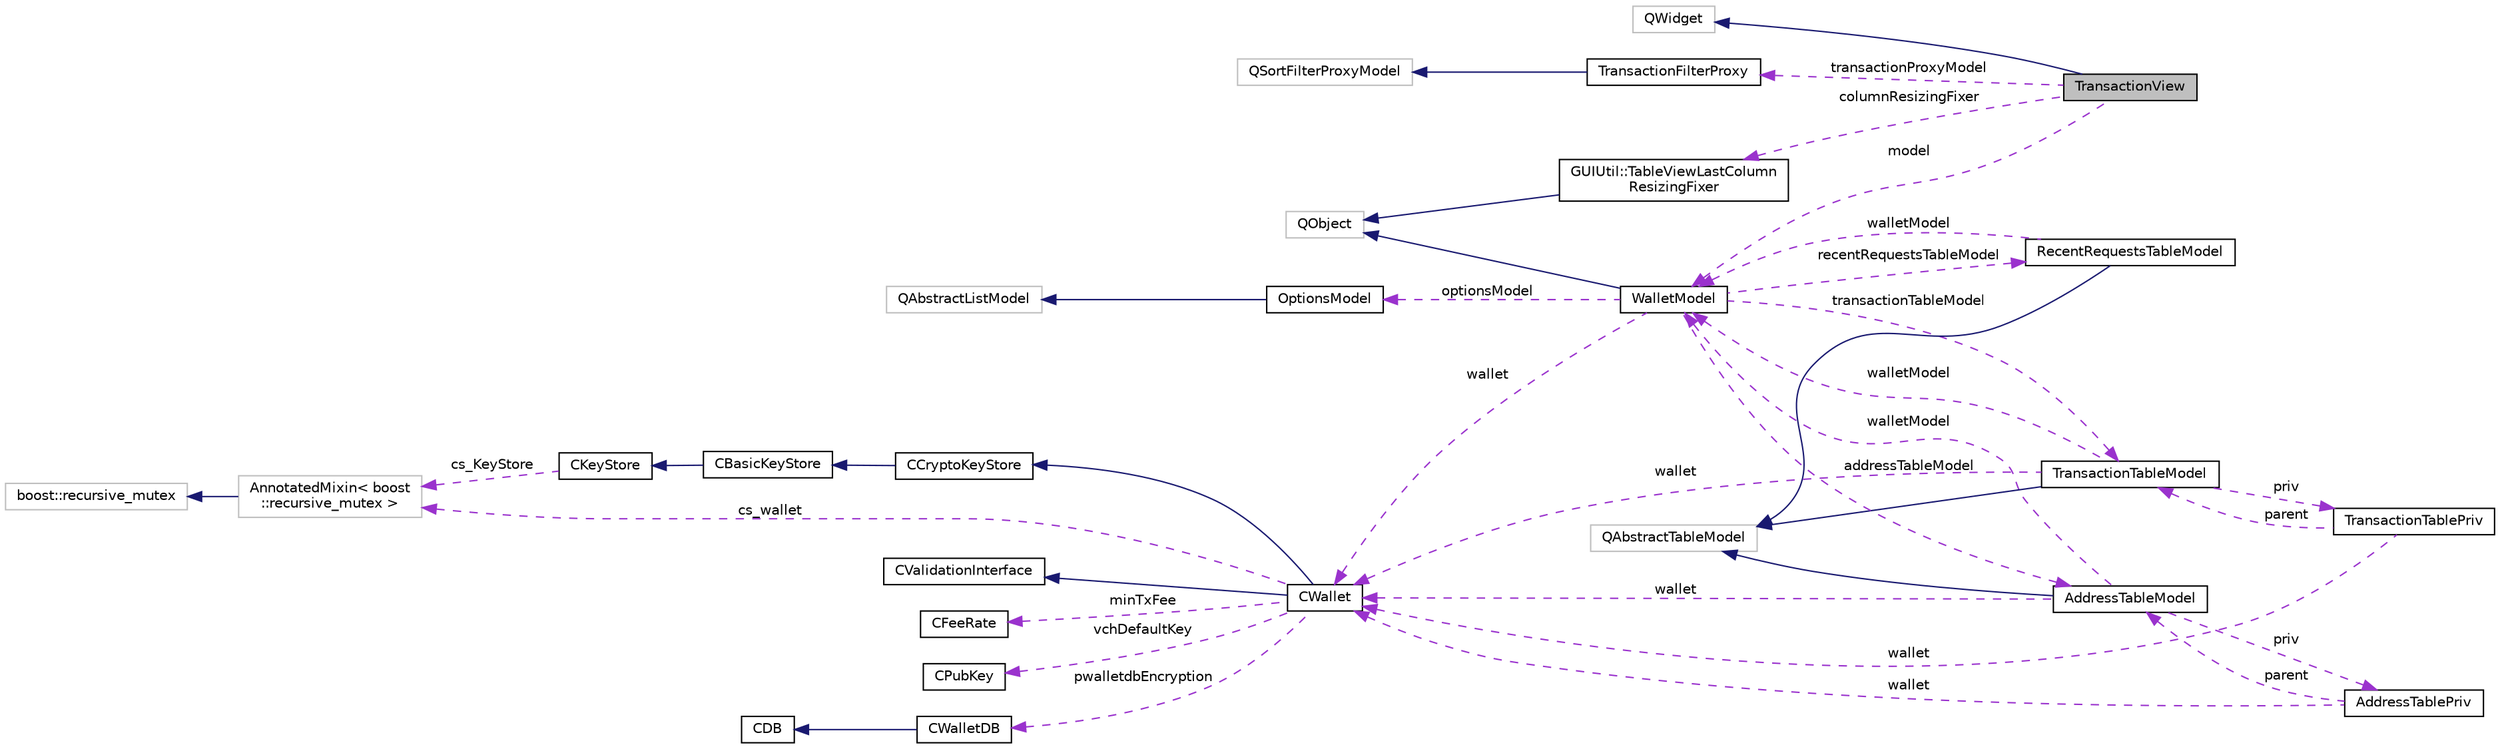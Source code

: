digraph "TransactionView"
{
  edge [fontname="Helvetica",fontsize="10",labelfontname="Helvetica",labelfontsize="10"];
  node [fontname="Helvetica",fontsize="10",shape=record];
  rankdir="LR";
  Node2 [label="TransactionView",height=0.2,width=0.4,color="black", fillcolor="grey75", style="filled", fontcolor="black"];
  Node3 -> Node2 [dir="back",color="midnightblue",fontsize="10",style="solid",fontname="Helvetica"];
  Node3 [label="QWidget",height=0.2,width=0.4,color="grey75", fillcolor="white", style="filled"];
  Node4 -> Node2 [dir="back",color="darkorchid3",fontsize="10",style="dashed",label=" columnResizingFixer" ,fontname="Helvetica"];
  Node4 [label="GUIUtil::TableViewLastColumn\lResizingFixer",height=0.2,width=0.4,color="black", fillcolor="white", style="filled",URL="$class_g_u_i_util_1_1_table_view_last_column_resizing_fixer.html",tooltip="Makes a QTableView last column feel as if it was being resized from its left border. "];
  Node5 -> Node4 [dir="back",color="midnightblue",fontsize="10",style="solid",fontname="Helvetica"];
  Node5 [label="QObject",height=0.2,width=0.4,color="grey75", fillcolor="white", style="filled"];
  Node6 -> Node2 [dir="back",color="darkorchid3",fontsize="10",style="dashed",label=" transactionProxyModel" ,fontname="Helvetica"];
  Node6 [label="TransactionFilterProxy",height=0.2,width=0.4,color="black", fillcolor="white", style="filled",URL="$class_transaction_filter_proxy.html",tooltip="Filter the transaction list according to pre-specified rules. "];
  Node7 -> Node6 [dir="back",color="midnightblue",fontsize="10",style="solid",fontname="Helvetica"];
  Node7 [label="QSortFilterProxyModel",height=0.2,width=0.4,color="grey75", fillcolor="white", style="filled"];
  Node8 -> Node2 [dir="back",color="darkorchid3",fontsize="10",style="dashed",label=" model" ,fontname="Helvetica"];
  Node8 [label="WalletModel",height=0.2,width=0.4,color="black", fillcolor="white", style="filled",URL="$class_wallet_model.html",tooltip="Interface to Bitcoin wallet from Qt view code. "];
  Node5 -> Node8 [dir="back",color="midnightblue",fontsize="10",style="solid",fontname="Helvetica"];
  Node9 -> Node8 [dir="back",color="darkorchid3",fontsize="10",style="dashed",label=" transactionTableModel" ,fontname="Helvetica"];
  Node9 [label="TransactionTableModel",height=0.2,width=0.4,color="black", fillcolor="white", style="filled",URL="$class_transaction_table_model.html",tooltip="UI model for the transaction table of a wallet. "];
  Node10 -> Node9 [dir="back",color="midnightblue",fontsize="10",style="solid",fontname="Helvetica"];
  Node10 [label="QAbstractTableModel",height=0.2,width=0.4,color="grey75", fillcolor="white", style="filled"];
  Node11 -> Node9 [dir="back",color="darkorchid3",fontsize="10",style="dashed",label=" priv" ,fontname="Helvetica"];
  Node11 [label="TransactionTablePriv",height=0.2,width=0.4,color="black", fillcolor="white", style="filled",URL="$class_transaction_table_priv.html"];
  Node9 -> Node11 [dir="back",color="darkorchid3",fontsize="10",style="dashed",label=" parent" ,fontname="Helvetica"];
  Node12 -> Node11 [dir="back",color="darkorchid3",fontsize="10",style="dashed",label=" wallet" ,fontname="Helvetica"];
  Node12 [label="CWallet",height=0.2,width=0.4,color="black", fillcolor="white", style="filled",URL="$class_c_wallet.html",tooltip="A CWallet is an extension of a keystore, which also maintains a set of transactions and balances..."];
  Node13 -> Node12 [dir="back",color="midnightblue",fontsize="10",style="solid",fontname="Helvetica"];
  Node13 [label="CCryptoKeyStore",height=0.2,width=0.4,color="black", fillcolor="white", style="filled",URL="$class_c_crypto_key_store.html",tooltip="Keystore which keeps the private keys encrypted. "];
  Node14 -> Node13 [dir="back",color="midnightblue",fontsize="10",style="solid",fontname="Helvetica"];
  Node14 [label="CBasicKeyStore",height=0.2,width=0.4,color="black", fillcolor="white", style="filled",URL="$class_c_basic_key_store.html",tooltip="Basic key store, that keeps keys in an address->secret map. "];
  Node15 -> Node14 [dir="back",color="midnightblue",fontsize="10",style="solid",fontname="Helvetica"];
  Node15 [label="CKeyStore",height=0.2,width=0.4,color="black", fillcolor="white", style="filled",URL="$class_c_key_store.html",tooltip="A virtual base class for key stores. "];
  Node16 -> Node15 [dir="back",color="darkorchid3",fontsize="10",style="dashed",label=" cs_KeyStore" ,fontname="Helvetica"];
  Node16 [label="AnnotatedMixin\< boost\l::recursive_mutex \>",height=0.2,width=0.4,color="grey75", fillcolor="white", style="filled"];
  Node17 -> Node16 [dir="back",color="midnightblue",fontsize="10",style="solid",fontname="Helvetica"];
  Node17 [label="boost::recursive_mutex",height=0.2,width=0.4,color="grey75", fillcolor="white", style="filled"];
  Node18 -> Node12 [dir="back",color="midnightblue",fontsize="10",style="solid",fontname="Helvetica"];
  Node18 [label="CValidationInterface",height=0.2,width=0.4,color="black", fillcolor="white", style="filled",URL="$class_c_validation_interface.html"];
  Node19 -> Node12 [dir="back",color="darkorchid3",fontsize="10",style="dashed",label=" minTxFee" ,fontname="Helvetica"];
  Node19 [label="CFeeRate",height=0.2,width=0.4,color="black", fillcolor="white", style="filled",URL="$class_c_fee_rate.html",tooltip="Type-safe wrapper class to for fee rates (how much to pay based on transaction size) ..."];
  Node20 -> Node12 [dir="back",color="darkorchid3",fontsize="10",style="dashed",label=" vchDefaultKey" ,fontname="Helvetica"];
  Node20 [label="CPubKey",height=0.2,width=0.4,color="black", fillcolor="white", style="filled",URL="$class_c_pub_key.html",tooltip="An encapsulated public key. "];
  Node16 -> Node12 [dir="back",color="darkorchid3",fontsize="10",style="dashed",label=" cs_wallet" ,fontname="Helvetica"];
  Node21 -> Node12 [dir="back",color="darkorchid3",fontsize="10",style="dashed",label=" pwalletdbEncryption" ,fontname="Helvetica"];
  Node21 [label="CWalletDB",height=0.2,width=0.4,color="black", fillcolor="white", style="filled",URL="$class_c_wallet_d_b.html",tooltip="Access to the wallet database (wallet.dat) "];
  Node22 -> Node21 [dir="back",color="midnightblue",fontsize="10",style="solid",fontname="Helvetica"];
  Node22 [label="CDB",height=0.2,width=0.4,color="black", fillcolor="white", style="filled",URL="$class_c_d_b.html",tooltip="RAII class that provides access to a Berkeley database. "];
  Node8 -> Node9 [dir="back",color="darkorchid3",fontsize="10",style="dashed",label=" walletModel" ,fontname="Helvetica"];
  Node12 -> Node9 [dir="back",color="darkorchid3",fontsize="10",style="dashed",label=" wallet" ,fontname="Helvetica"];
  Node23 -> Node8 [dir="back",color="darkorchid3",fontsize="10",style="dashed",label=" addressTableModel" ,fontname="Helvetica"];
  Node23 [label="AddressTableModel",height=0.2,width=0.4,color="black", fillcolor="white", style="filled",URL="$class_address_table_model.html",tooltip="Qt model of the address book in the core. "];
  Node10 -> Node23 [dir="back",color="midnightblue",fontsize="10",style="solid",fontname="Helvetica"];
  Node24 -> Node23 [dir="back",color="darkorchid3",fontsize="10",style="dashed",label=" priv" ,fontname="Helvetica"];
  Node24 [label="AddressTablePriv",height=0.2,width=0.4,color="black", fillcolor="white", style="filled",URL="$class_address_table_priv.html"];
  Node23 -> Node24 [dir="back",color="darkorchid3",fontsize="10",style="dashed",label=" parent" ,fontname="Helvetica"];
  Node12 -> Node24 [dir="back",color="darkorchid3",fontsize="10",style="dashed",label=" wallet" ,fontname="Helvetica"];
  Node8 -> Node23 [dir="back",color="darkorchid3",fontsize="10",style="dashed",label=" walletModel" ,fontname="Helvetica"];
  Node12 -> Node23 [dir="back",color="darkorchid3",fontsize="10",style="dashed",label=" wallet" ,fontname="Helvetica"];
  Node25 -> Node8 [dir="back",color="darkorchid3",fontsize="10",style="dashed",label=" recentRequestsTableModel" ,fontname="Helvetica"];
  Node25 [label="RecentRequestsTableModel",height=0.2,width=0.4,color="black", fillcolor="white", style="filled",URL="$class_recent_requests_table_model.html",tooltip="Model for list of recently generated payment requests / divx: URIs. "];
  Node10 -> Node25 [dir="back",color="midnightblue",fontsize="10",style="solid",fontname="Helvetica"];
  Node8 -> Node25 [dir="back",color="darkorchid3",fontsize="10",style="dashed",label=" walletModel" ,fontname="Helvetica"];
  Node26 -> Node8 [dir="back",color="darkorchid3",fontsize="10",style="dashed",label=" optionsModel" ,fontname="Helvetica"];
  Node26 [label="OptionsModel",height=0.2,width=0.4,color="black", fillcolor="white", style="filled",URL="$class_options_model.html",tooltip="Interface from Qt to configuration data structure for Bitcoin client. "];
  Node27 -> Node26 [dir="back",color="midnightblue",fontsize="10",style="solid",fontname="Helvetica"];
  Node27 [label="QAbstractListModel",height=0.2,width=0.4,color="grey75", fillcolor="white", style="filled"];
  Node12 -> Node8 [dir="back",color="darkorchid3",fontsize="10",style="dashed",label=" wallet" ,fontname="Helvetica"];
}
